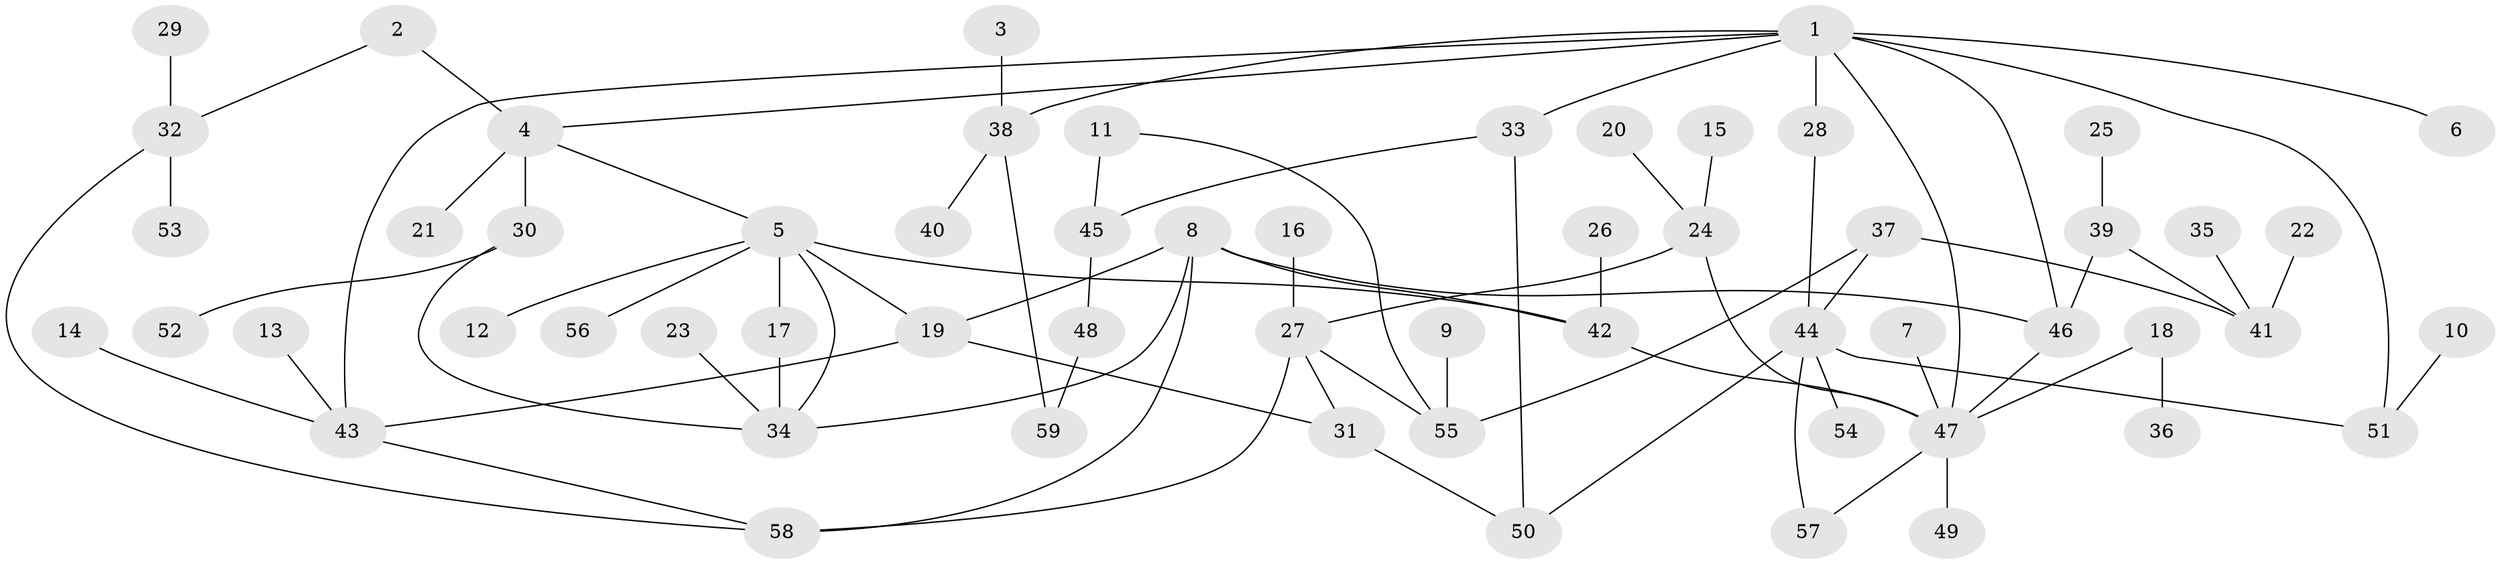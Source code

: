 // original degree distribution, {5: 0.09401709401709402, 1: 0.4017094017094017, 7: 0.008547008547008548, 6: 0.03418803418803419, 4: 0.08547008547008547, 3: 0.1282051282051282, 2: 0.24786324786324787}
// Generated by graph-tools (version 1.1) at 2025/25/03/09/25 03:25:30]
// undirected, 59 vertices, 78 edges
graph export_dot {
graph [start="1"]
  node [color=gray90,style=filled];
  1;
  2;
  3;
  4;
  5;
  6;
  7;
  8;
  9;
  10;
  11;
  12;
  13;
  14;
  15;
  16;
  17;
  18;
  19;
  20;
  21;
  22;
  23;
  24;
  25;
  26;
  27;
  28;
  29;
  30;
  31;
  32;
  33;
  34;
  35;
  36;
  37;
  38;
  39;
  40;
  41;
  42;
  43;
  44;
  45;
  46;
  47;
  48;
  49;
  50;
  51;
  52;
  53;
  54;
  55;
  56;
  57;
  58;
  59;
  1 -- 4 [weight=1.0];
  1 -- 6 [weight=1.0];
  1 -- 28 [weight=1.0];
  1 -- 33 [weight=1.0];
  1 -- 38 [weight=1.0];
  1 -- 43 [weight=1.0];
  1 -- 46 [weight=1.0];
  1 -- 47 [weight=1.0];
  1 -- 51 [weight=1.0];
  2 -- 4 [weight=1.0];
  2 -- 32 [weight=1.0];
  3 -- 38 [weight=1.0];
  4 -- 5 [weight=1.0];
  4 -- 21 [weight=1.0];
  4 -- 30 [weight=1.0];
  5 -- 12 [weight=1.0];
  5 -- 17 [weight=1.0];
  5 -- 19 [weight=1.0];
  5 -- 34 [weight=1.0];
  5 -- 42 [weight=1.0];
  5 -- 56 [weight=1.0];
  7 -- 47 [weight=1.0];
  8 -- 19 [weight=1.0];
  8 -- 34 [weight=1.0];
  8 -- 42 [weight=1.0];
  8 -- 46 [weight=1.0];
  8 -- 58 [weight=1.0];
  9 -- 55 [weight=1.0];
  10 -- 51 [weight=1.0];
  11 -- 45 [weight=2.0];
  11 -- 55 [weight=1.0];
  13 -- 43 [weight=1.0];
  14 -- 43 [weight=1.0];
  15 -- 24 [weight=1.0];
  16 -- 27 [weight=1.0];
  17 -- 34 [weight=1.0];
  18 -- 36 [weight=1.0];
  18 -- 47 [weight=1.0];
  19 -- 31 [weight=1.0];
  19 -- 43 [weight=1.0];
  20 -- 24 [weight=1.0];
  22 -- 41 [weight=1.0];
  23 -- 34 [weight=1.0];
  24 -- 27 [weight=1.0];
  24 -- 47 [weight=1.0];
  25 -- 39 [weight=2.0];
  26 -- 42 [weight=1.0];
  27 -- 31 [weight=1.0];
  27 -- 55 [weight=1.0];
  27 -- 58 [weight=1.0];
  28 -- 44 [weight=1.0];
  29 -- 32 [weight=1.0];
  30 -- 34 [weight=1.0];
  30 -- 52 [weight=1.0];
  31 -- 50 [weight=1.0];
  32 -- 53 [weight=1.0];
  32 -- 58 [weight=1.0];
  33 -- 45 [weight=1.0];
  33 -- 50 [weight=1.0];
  35 -- 41 [weight=1.0];
  37 -- 41 [weight=1.0];
  37 -- 44 [weight=1.0];
  37 -- 55 [weight=1.0];
  38 -- 40 [weight=1.0];
  38 -- 59 [weight=1.0];
  39 -- 41 [weight=1.0];
  39 -- 46 [weight=1.0];
  42 -- 47 [weight=1.0];
  43 -- 58 [weight=1.0];
  44 -- 50 [weight=1.0];
  44 -- 51 [weight=1.0];
  44 -- 54 [weight=1.0];
  44 -- 57 [weight=1.0];
  45 -- 48 [weight=1.0];
  46 -- 47 [weight=1.0];
  47 -- 49 [weight=1.0];
  47 -- 57 [weight=1.0];
  48 -- 59 [weight=1.0];
}
